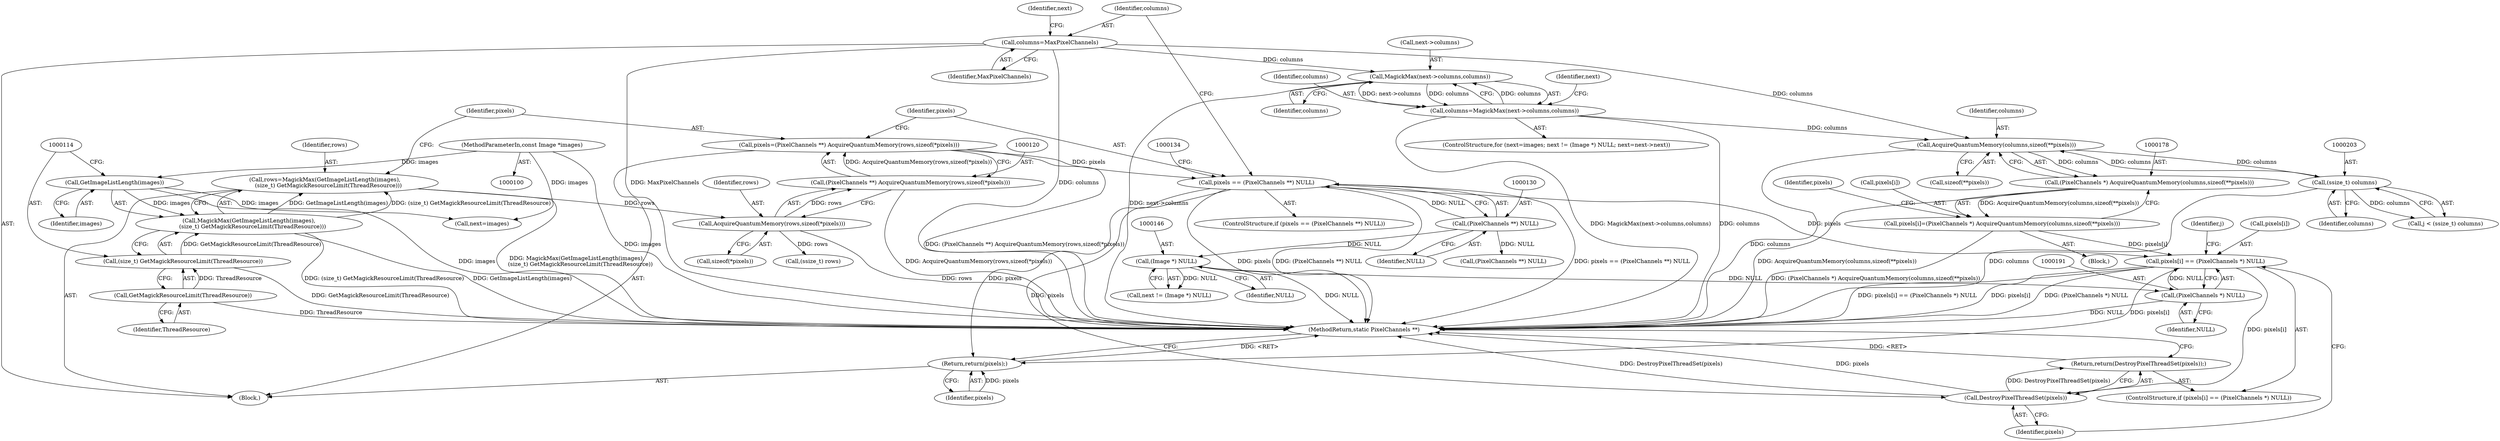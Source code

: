 digraph "0_ImageMagick6_025e77fcb2f45b21689931ba3bf74eac153afa48@array" {
"1000186" [label="(Call,pixels[i] == (PixelChannels *) NULL)"];
"1000127" [label="(Call,pixels == (PixelChannels **) NULL)"];
"1000117" [label="(Call,pixels=(PixelChannels **) AcquireQuantumMemory(rows,sizeof(*pixels)))"];
"1000119" [label="(Call,(PixelChannels **) AcquireQuantumMemory(rows,sizeof(*pixels)))"];
"1000121" [label="(Call,AcquireQuantumMemory(rows,sizeof(*pixels)))"];
"1000108" [label="(Call,rows=MagickMax(GetImageListLength(images),\n    (size_t) GetMagickResourceLimit(ThreadResource)))"];
"1000110" [label="(Call,MagickMax(GetImageListLength(images),\n    (size_t) GetMagickResourceLimit(ThreadResource)))"];
"1000111" [label="(Call,GetImageListLength(images))"];
"1000101" [label="(MethodParameterIn,const Image *images)"];
"1000113" [label="(Call,(size_t) GetMagickResourceLimit(ThreadResource))"];
"1000115" [label="(Call,GetMagickResourceLimit(ThreadResource))"];
"1000129" [label="(Call,(PixelChannels **) NULL)"];
"1000173" [label="(Call,pixels[i]=(PixelChannels *) AcquireQuantumMemory(columns,sizeof(**pixels)))"];
"1000177" [label="(Call,(PixelChannels *) AcquireQuantumMemory(columns,sizeof(**pixels)))"];
"1000179" [label="(Call,AcquireQuantumMemory(columns,sizeof(**pixels)))"];
"1000153" [label="(Call,columns=MagickMax(next->columns,columns))"];
"1000155" [label="(Call,MagickMax(next->columns,columns))"];
"1000136" [label="(Call,columns=MaxPixelChannels)"];
"1000202" [label="(Call,(ssize_t) columns)"];
"1000190" [label="(Call,(PixelChannels *) NULL)"];
"1000145" [label="(Call,(Image *) NULL)"];
"1000194" [label="(Call,DestroyPixelThreadSet(pixels))"];
"1000193" [label="(Return,return(DestroyPixelThreadSet(pixels));)"];
"1000229" [label="(Return,return(pixels);)"];
"1000137" [label="(Identifier,columns)"];
"1000109" [label="(Identifier,rows)"];
"1000204" [label="(Identifier,columns)"];
"1000171" [label="(Block,)"];
"1000149" [label="(Identifier,next)"];
"1000102" [label="(Block,)"];
"1000121" [label="(Call,AcquireQuantumMemory(rows,sizeof(*pixels)))"];
"1000141" [label="(Identifier,next)"];
"1000126" [label="(ControlStructure,if (pixels == (PixelChannels **) NULL))"];
"1000147" [label="(Identifier,NULL)"];
"1000153" [label="(Call,columns=MagickMax(next->columns,columns))"];
"1000202" [label="(Call,(ssize_t) columns)"];
"1000193" [label="(Return,return(DestroyPixelThreadSet(pixels));)"];
"1000198" [label="(Identifier,j)"];
"1000129" [label="(Call,(PixelChannels **) NULL)"];
"1000156" [label="(Call,next->columns)"];
"1000122" [label="(Identifier,rows)"];
"1000127" [label="(Call,pixels == (PixelChannels **) NULL)"];
"1000229" [label="(Return,return(pixels);)"];
"1000101" [label="(MethodParameterIn,const Image *images)"];
"1000180" [label="(Identifier,columns)"];
"1000118" [label="(Identifier,pixels)"];
"1000177" [label="(Call,(PixelChannels *) AcquireQuantumMemory(columns,sizeof(**pixels)))"];
"1000192" [label="(Identifier,NULL)"];
"1000195" [label="(Identifier,pixels)"];
"1000231" [label="(MethodReturn,static PixelChannels **)"];
"1000119" [label="(Call,(PixelChannels **) AcquireQuantumMemory(rows,sizeof(*pixels)))"];
"1000194" [label="(Call,DestroyPixelThreadSet(pixels))"];
"1000112" [label="(Identifier,images)"];
"1000139" [label="(ControlStructure,for (next=images; next != (Image *) NULL; next=next->next))"];
"1000159" [label="(Identifier,columns)"];
"1000186" [label="(Call,pixels[i] == (PixelChannels *) NULL)"];
"1000190" [label="(Call,(PixelChannels *) NULL)"];
"1000143" [label="(Call,next != (Image *) NULL)"];
"1000115" [label="(Call,GetMagickResourceLimit(ThreadResource))"];
"1000136" [label="(Call,columns=MaxPixelChannels)"];
"1000131" [label="(Identifier,NULL)"];
"1000166" [label="(Call,(ssize_t) rows)"];
"1000188" [label="(Identifier,pixels)"];
"1000187" [label="(Call,pixels[i])"];
"1000200" [label="(Call,j < (ssize_t) columns)"];
"1000128" [label="(Identifier,pixels)"];
"1000173" [label="(Call,pixels[i]=(PixelChannels *) AcquireQuantumMemory(columns,sizeof(**pixels)))"];
"1000123" [label="(Call,sizeof(*pixels))"];
"1000116" [label="(Identifier,ThreadResource)"];
"1000133" [label="(Call,(PixelChannels **) NULL)"];
"1000179" [label="(Call,AcquireQuantumMemory(columns,sizeof(**pixels)))"];
"1000155" [label="(Call,MagickMax(next->columns,columns))"];
"1000138" [label="(Identifier,MaxPixelChannels)"];
"1000113" [label="(Call,(size_t) GetMagickResourceLimit(ThreadResource))"];
"1000111" [label="(Call,GetImageListLength(images))"];
"1000145" [label="(Call,(Image *) NULL)"];
"1000140" [label="(Call,next=images)"];
"1000108" [label="(Call,rows=MagickMax(GetImageListLength(images),\n    (size_t) GetMagickResourceLimit(ThreadResource)))"];
"1000154" [label="(Identifier,columns)"];
"1000230" [label="(Identifier,pixels)"];
"1000117" [label="(Call,pixels=(PixelChannels **) AcquireQuantumMemory(rows,sizeof(*pixels)))"];
"1000181" [label="(Call,sizeof(**pixels))"];
"1000185" [label="(ControlStructure,if (pixels[i] == (PixelChannels *) NULL))"];
"1000174" [label="(Call,pixels[i])"];
"1000110" [label="(Call,MagickMax(GetImageListLength(images),\n    (size_t) GetMagickResourceLimit(ThreadResource)))"];
"1000186" -> "1000185"  [label="AST: "];
"1000186" -> "1000190"  [label="CFG: "];
"1000187" -> "1000186"  [label="AST: "];
"1000190" -> "1000186"  [label="AST: "];
"1000195" -> "1000186"  [label="CFG: "];
"1000198" -> "1000186"  [label="CFG: "];
"1000186" -> "1000231"  [label="DDG: pixels[i] == (PixelChannels *) NULL"];
"1000186" -> "1000231"  [label="DDG: pixels[i]"];
"1000186" -> "1000231"  [label="DDG: (PixelChannels *) NULL"];
"1000127" -> "1000186"  [label="DDG: pixels"];
"1000173" -> "1000186"  [label="DDG: pixels[i]"];
"1000190" -> "1000186"  [label="DDG: NULL"];
"1000186" -> "1000194"  [label="DDG: pixels[i]"];
"1000186" -> "1000229"  [label="DDG: pixels[i]"];
"1000127" -> "1000126"  [label="AST: "];
"1000127" -> "1000129"  [label="CFG: "];
"1000128" -> "1000127"  [label="AST: "];
"1000129" -> "1000127"  [label="AST: "];
"1000134" -> "1000127"  [label="CFG: "];
"1000137" -> "1000127"  [label="CFG: "];
"1000127" -> "1000231"  [label="DDG: (PixelChannels **) NULL"];
"1000127" -> "1000231"  [label="DDG: pixels == (PixelChannels **) NULL"];
"1000127" -> "1000231"  [label="DDG: pixels"];
"1000117" -> "1000127"  [label="DDG: pixels"];
"1000129" -> "1000127"  [label="DDG: NULL"];
"1000127" -> "1000194"  [label="DDG: pixels"];
"1000127" -> "1000229"  [label="DDG: pixels"];
"1000117" -> "1000102"  [label="AST: "];
"1000117" -> "1000119"  [label="CFG: "];
"1000118" -> "1000117"  [label="AST: "];
"1000119" -> "1000117"  [label="AST: "];
"1000128" -> "1000117"  [label="CFG: "];
"1000117" -> "1000231"  [label="DDG: (PixelChannels **) AcquireQuantumMemory(rows,sizeof(*pixels))"];
"1000119" -> "1000117"  [label="DDG: AcquireQuantumMemory(rows,sizeof(*pixels))"];
"1000119" -> "1000121"  [label="CFG: "];
"1000120" -> "1000119"  [label="AST: "];
"1000121" -> "1000119"  [label="AST: "];
"1000119" -> "1000231"  [label="DDG: AcquireQuantumMemory(rows,sizeof(*pixels))"];
"1000121" -> "1000119"  [label="DDG: rows"];
"1000121" -> "1000123"  [label="CFG: "];
"1000122" -> "1000121"  [label="AST: "];
"1000123" -> "1000121"  [label="AST: "];
"1000121" -> "1000231"  [label="DDG: rows"];
"1000108" -> "1000121"  [label="DDG: rows"];
"1000121" -> "1000166"  [label="DDG: rows"];
"1000108" -> "1000102"  [label="AST: "];
"1000108" -> "1000110"  [label="CFG: "];
"1000109" -> "1000108"  [label="AST: "];
"1000110" -> "1000108"  [label="AST: "];
"1000118" -> "1000108"  [label="CFG: "];
"1000108" -> "1000231"  [label="DDG: MagickMax(GetImageListLength(images),\n    (size_t) GetMagickResourceLimit(ThreadResource))"];
"1000110" -> "1000108"  [label="DDG: GetImageListLength(images)"];
"1000110" -> "1000108"  [label="DDG: (size_t) GetMagickResourceLimit(ThreadResource)"];
"1000110" -> "1000113"  [label="CFG: "];
"1000111" -> "1000110"  [label="AST: "];
"1000113" -> "1000110"  [label="AST: "];
"1000110" -> "1000231"  [label="DDG: (size_t) GetMagickResourceLimit(ThreadResource)"];
"1000110" -> "1000231"  [label="DDG: GetImageListLength(images)"];
"1000111" -> "1000110"  [label="DDG: images"];
"1000113" -> "1000110"  [label="DDG: GetMagickResourceLimit(ThreadResource)"];
"1000111" -> "1000112"  [label="CFG: "];
"1000112" -> "1000111"  [label="AST: "];
"1000114" -> "1000111"  [label="CFG: "];
"1000111" -> "1000231"  [label="DDG: images"];
"1000101" -> "1000111"  [label="DDG: images"];
"1000111" -> "1000140"  [label="DDG: images"];
"1000101" -> "1000100"  [label="AST: "];
"1000101" -> "1000231"  [label="DDG: images"];
"1000101" -> "1000140"  [label="DDG: images"];
"1000113" -> "1000115"  [label="CFG: "];
"1000114" -> "1000113"  [label="AST: "];
"1000115" -> "1000113"  [label="AST: "];
"1000113" -> "1000231"  [label="DDG: GetMagickResourceLimit(ThreadResource)"];
"1000115" -> "1000113"  [label="DDG: ThreadResource"];
"1000115" -> "1000116"  [label="CFG: "];
"1000116" -> "1000115"  [label="AST: "];
"1000115" -> "1000231"  [label="DDG: ThreadResource"];
"1000129" -> "1000131"  [label="CFG: "];
"1000130" -> "1000129"  [label="AST: "];
"1000131" -> "1000129"  [label="AST: "];
"1000129" -> "1000133"  [label="DDG: NULL"];
"1000129" -> "1000145"  [label="DDG: NULL"];
"1000173" -> "1000171"  [label="AST: "];
"1000173" -> "1000177"  [label="CFG: "];
"1000174" -> "1000173"  [label="AST: "];
"1000177" -> "1000173"  [label="AST: "];
"1000188" -> "1000173"  [label="CFG: "];
"1000173" -> "1000231"  [label="DDG: (PixelChannels *) AcquireQuantumMemory(columns,sizeof(**pixels))"];
"1000177" -> "1000173"  [label="DDG: AcquireQuantumMemory(columns,sizeof(**pixels))"];
"1000177" -> "1000179"  [label="CFG: "];
"1000178" -> "1000177"  [label="AST: "];
"1000179" -> "1000177"  [label="AST: "];
"1000177" -> "1000231"  [label="DDG: AcquireQuantumMemory(columns,sizeof(**pixels))"];
"1000179" -> "1000177"  [label="DDG: columns"];
"1000179" -> "1000181"  [label="CFG: "];
"1000180" -> "1000179"  [label="AST: "];
"1000181" -> "1000179"  [label="AST: "];
"1000179" -> "1000231"  [label="DDG: columns"];
"1000153" -> "1000179"  [label="DDG: columns"];
"1000136" -> "1000179"  [label="DDG: columns"];
"1000202" -> "1000179"  [label="DDG: columns"];
"1000179" -> "1000202"  [label="DDG: columns"];
"1000153" -> "1000139"  [label="AST: "];
"1000153" -> "1000155"  [label="CFG: "];
"1000154" -> "1000153"  [label="AST: "];
"1000155" -> "1000153"  [label="AST: "];
"1000149" -> "1000153"  [label="CFG: "];
"1000153" -> "1000231"  [label="DDG: columns"];
"1000153" -> "1000231"  [label="DDG: MagickMax(next->columns,columns)"];
"1000155" -> "1000153"  [label="DDG: next->columns"];
"1000155" -> "1000153"  [label="DDG: columns"];
"1000153" -> "1000155"  [label="DDG: columns"];
"1000155" -> "1000159"  [label="CFG: "];
"1000156" -> "1000155"  [label="AST: "];
"1000159" -> "1000155"  [label="AST: "];
"1000155" -> "1000231"  [label="DDG: next->columns"];
"1000136" -> "1000155"  [label="DDG: columns"];
"1000136" -> "1000102"  [label="AST: "];
"1000136" -> "1000138"  [label="CFG: "];
"1000137" -> "1000136"  [label="AST: "];
"1000138" -> "1000136"  [label="AST: "];
"1000141" -> "1000136"  [label="CFG: "];
"1000136" -> "1000231"  [label="DDG: columns"];
"1000136" -> "1000231"  [label="DDG: MaxPixelChannels"];
"1000202" -> "1000200"  [label="AST: "];
"1000202" -> "1000204"  [label="CFG: "];
"1000203" -> "1000202"  [label="AST: "];
"1000204" -> "1000202"  [label="AST: "];
"1000200" -> "1000202"  [label="CFG: "];
"1000202" -> "1000231"  [label="DDG: columns"];
"1000202" -> "1000200"  [label="DDG: columns"];
"1000190" -> "1000192"  [label="CFG: "];
"1000191" -> "1000190"  [label="AST: "];
"1000192" -> "1000190"  [label="AST: "];
"1000190" -> "1000231"  [label="DDG: NULL"];
"1000145" -> "1000190"  [label="DDG: NULL"];
"1000145" -> "1000143"  [label="AST: "];
"1000145" -> "1000147"  [label="CFG: "];
"1000146" -> "1000145"  [label="AST: "];
"1000147" -> "1000145"  [label="AST: "];
"1000143" -> "1000145"  [label="CFG: "];
"1000145" -> "1000231"  [label="DDG: NULL"];
"1000145" -> "1000143"  [label="DDG: NULL"];
"1000194" -> "1000193"  [label="AST: "];
"1000194" -> "1000195"  [label="CFG: "];
"1000195" -> "1000194"  [label="AST: "];
"1000193" -> "1000194"  [label="CFG: "];
"1000194" -> "1000231"  [label="DDG: DestroyPixelThreadSet(pixels)"];
"1000194" -> "1000231"  [label="DDG: pixels"];
"1000194" -> "1000193"  [label="DDG: DestroyPixelThreadSet(pixels)"];
"1000193" -> "1000185"  [label="AST: "];
"1000231" -> "1000193"  [label="CFG: "];
"1000193" -> "1000231"  [label="DDG: <RET>"];
"1000229" -> "1000102"  [label="AST: "];
"1000229" -> "1000230"  [label="CFG: "];
"1000230" -> "1000229"  [label="AST: "];
"1000231" -> "1000229"  [label="CFG: "];
"1000229" -> "1000231"  [label="DDG: <RET>"];
"1000230" -> "1000229"  [label="DDG: pixels"];
}
